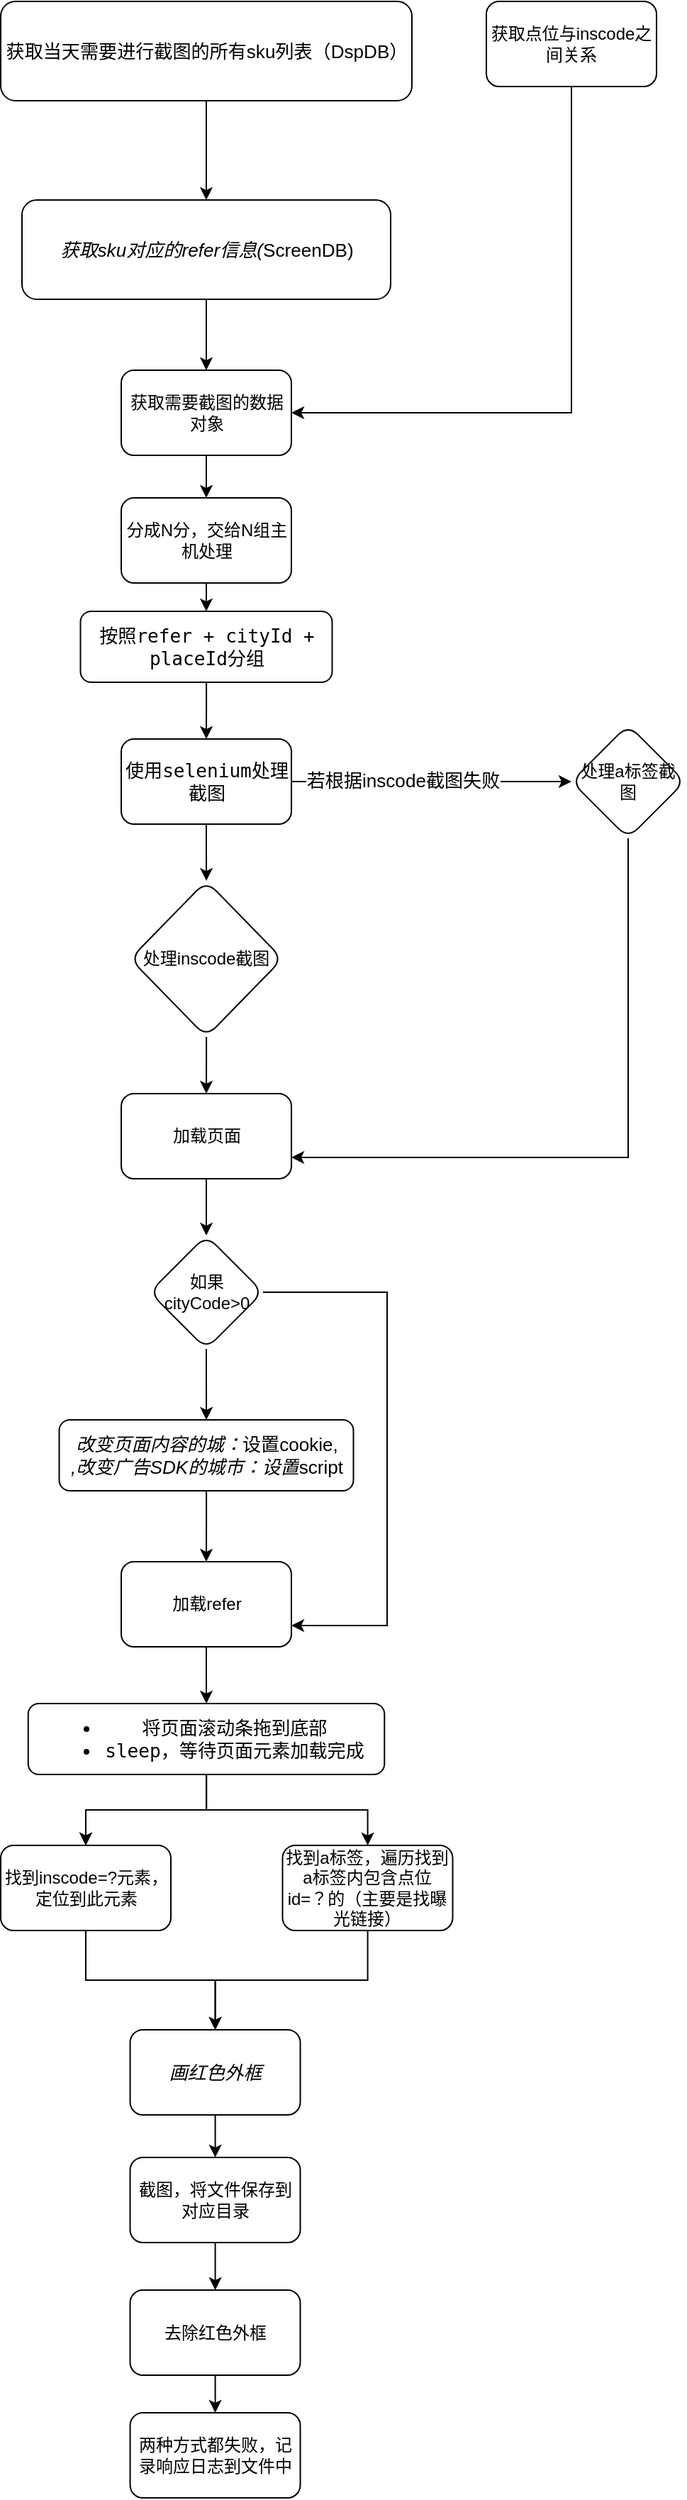 <mxfile version="20.0.2" type="github">
  <diagram id="MgfcIo1_WAvGvkfTkE-M" name="第 1 页">
    <mxGraphModel dx="893" dy="589" grid="1" gridSize="10" guides="1" tooltips="1" connect="1" arrows="1" fold="1" page="1" pageScale="1" pageWidth="827" pageHeight="1169" math="0" shadow="0">
      <root>
        <mxCell id="0" />
        <mxCell id="1" parent="0" />
        <mxCell id="_LBtkV0zMJIbg_IL796n-4" value="" style="edgeStyle=orthogonalEdgeStyle;rounded=0;orthogonalLoop=1;jettySize=auto;html=1;" edge="1" parent="1" source="_LBtkV0zMJIbg_IL796n-2" target="_LBtkV0zMJIbg_IL796n-3">
          <mxGeometry relative="1" as="geometry" />
        </mxCell>
        <mxCell id="_LBtkV0zMJIbg_IL796n-2" value="&lt;pre style=&quot;background-color: rgb(255, 255, 255); font-size: 9.8pt;&quot;&gt;&lt;font style=&quot;&quot; face=&quot;Helvetica&quot;&gt;获取当天需要进行截图的所有sku列表（DspDB）&lt;/font&gt;&lt;/pre&gt;" style="rounded=1;whiteSpace=wrap;html=1;" vertex="1" parent="1">
          <mxGeometry x="47.5" y="80" width="290" height="70" as="geometry" />
        </mxCell>
        <mxCell id="_LBtkV0zMJIbg_IL796n-7" value="" style="edgeStyle=orthogonalEdgeStyle;rounded=0;orthogonalLoop=1;jettySize=auto;html=1;" edge="1" parent="1" source="_LBtkV0zMJIbg_IL796n-3" target="_LBtkV0zMJIbg_IL796n-6">
          <mxGeometry relative="1" as="geometry" />
        </mxCell>
        <mxCell id="_LBtkV0zMJIbg_IL796n-3" value="&lt;pre style=&quot;background-color: rgb(255, 255, 255); font-size: 9.8pt;&quot;&gt;&lt;font style=&quot;&quot; face=&quot;Helvetica&quot;&gt;&lt;span style=&quot;font-style: italic;&quot;&gt;获取sku对应的refer信息(&lt;/span&gt;ScreenDB)&lt;/font&gt;&lt;/pre&gt;" style="whiteSpace=wrap;html=1;rounded=1;" vertex="1" parent="1">
          <mxGeometry x="62.5" y="220" width="260" height="70" as="geometry" />
        </mxCell>
        <mxCell id="_LBtkV0zMJIbg_IL796n-13" style="edgeStyle=orthogonalEdgeStyle;rounded=0;orthogonalLoop=1;jettySize=auto;html=1;entryX=1;entryY=0.5;entryDx=0;entryDy=0;" edge="1" parent="1" source="_LBtkV0zMJIbg_IL796n-5" target="_LBtkV0zMJIbg_IL796n-6">
          <mxGeometry relative="1" as="geometry">
            <Array as="points">
              <mxPoint x="450" y="370" />
            </Array>
          </mxGeometry>
        </mxCell>
        <mxCell id="_LBtkV0zMJIbg_IL796n-5" value="获取点位与inscode之间关系" style="rounded=1;whiteSpace=wrap;html=1;" vertex="1" parent="1">
          <mxGeometry x="390" y="80" width="120" height="60" as="geometry" />
        </mxCell>
        <mxCell id="_LBtkV0zMJIbg_IL796n-15" value="" style="edgeStyle=orthogonalEdgeStyle;rounded=0;orthogonalLoop=1;jettySize=auto;html=1;" edge="1" parent="1" source="_LBtkV0zMJIbg_IL796n-6" target="_LBtkV0zMJIbg_IL796n-14">
          <mxGeometry relative="1" as="geometry" />
        </mxCell>
        <mxCell id="_LBtkV0zMJIbg_IL796n-6" value="获取需要截图的数据对象" style="whiteSpace=wrap;html=1;rounded=1;" vertex="1" parent="1">
          <mxGeometry x="132.5" y="340" width="120" height="60" as="geometry" />
        </mxCell>
        <mxCell id="_LBtkV0zMJIbg_IL796n-17" value="" style="edgeStyle=orthogonalEdgeStyle;rounded=0;orthogonalLoop=1;jettySize=auto;html=1;fontFamily=Helvetica;fontColor=#000000;" edge="1" parent="1" source="_LBtkV0zMJIbg_IL796n-14" target="_LBtkV0zMJIbg_IL796n-16">
          <mxGeometry relative="1" as="geometry" />
        </mxCell>
        <mxCell id="_LBtkV0zMJIbg_IL796n-14" value="分成N分，交给N组主机处理" style="whiteSpace=wrap;html=1;rounded=1;" vertex="1" parent="1">
          <mxGeometry x="132.5" y="430" width="120" height="60" as="geometry" />
        </mxCell>
        <mxCell id="_LBtkV0zMJIbg_IL796n-46" value="" style="edgeStyle=orthogonalEdgeStyle;rounded=0;orthogonalLoop=1;jettySize=auto;html=1;fontFamily=Helvetica;fontSize=13.067;fontColor=#000000;" edge="1" parent="1" source="_LBtkV0zMJIbg_IL796n-16" target="_LBtkV0zMJIbg_IL796n-45">
          <mxGeometry relative="1" as="geometry" />
        </mxCell>
        <mxCell id="_LBtkV0zMJIbg_IL796n-16" value="&lt;font style=&quot;font-size: 13.067px;&quot;&gt;按照&lt;span style=&quot;font-family: &amp;quot;JetBrains Mono&amp;quot;, monospace;&quot;&gt;refer &lt;/span&gt;&lt;span style=&quot;background-color: rgb(255, 255, 255); font-family: &amp;quot;JetBrains Mono&amp;quot;, monospace;&quot;&gt;+ &lt;/span&gt;&lt;span style=&quot;font-family: &amp;quot;JetBrains Mono&amp;quot;, monospace;&quot;&gt;cityId &lt;/span&gt;&lt;span style=&quot;background-color: rgb(255, 255, 255); font-family: &amp;quot;JetBrains Mono&amp;quot;, monospace;&quot;&gt;+ &lt;/span&gt;&lt;span style=&quot;font-family: &amp;quot;JetBrains Mono&amp;quot;, monospace;&quot;&gt;placeId分组&lt;/span&gt;&lt;/font&gt;" style="whiteSpace=wrap;html=1;rounded=1;" vertex="1" parent="1">
          <mxGeometry x="103.75" y="510" width="177.5" height="50" as="geometry" />
        </mxCell>
        <mxCell id="_LBtkV0zMJIbg_IL796n-23" value="" style="edgeStyle=orthogonalEdgeStyle;rounded=0;orthogonalLoop=1;jettySize=auto;html=1;fontFamily=Helvetica;fontColor=#000000;exitX=0.5;exitY=1;exitDx=0;exitDy=0;" edge="1" parent="1" source="_LBtkV0zMJIbg_IL796n-20" target="_LBtkV0zMJIbg_IL796n-22">
          <mxGeometry relative="1" as="geometry">
            <mxPoint x="210" y="1020" as="sourcePoint" />
          </mxGeometry>
        </mxCell>
        <mxCell id="_LBtkV0zMJIbg_IL796n-63" style="edgeStyle=orthogonalEdgeStyle;rounded=0;orthogonalLoop=1;jettySize=auto;html=1;exitX=1;exitY=0.5;exitDx=0;exitDy=0;entryX=1;entryY=0.75;entryDx=0;entryDy=0;fontFamily=Helvetica;fontSize=13.067;fontColor=#000000;" edge="1" parent="1" source="_LBtkV0zMJIbg_IL796n-20" target="_LBtkV0zMJIbg_IL796n-24">
          <mxGeometry relative="1" as="geometry">
            <Array as="points">
              <mxPoint x="320" y="990" />
              <mxPoint x="320" y="1225" />
            </Array>
          </mxGeometry>
        </mxCell>
        <mxCell id="_LBtkV0zMJIbg_IL796n-20" value="如果cityCode&amp;gt;0" style="rhombus;whiteSpace=wrap;html=1;rounded=1;" vertex="1" parent="1">
          <mxGeometry x="152.5" y="950" width="80" height="80" as="geometry" />
        </mxCell>
        <mxCell id="_LBtkV0zMJIbg_IL796n-25" value="" style="edgeStyle=orthogonalEdgeStyle;rounded=0;orthogonalLoop=1;jettySize=auto;html=1;fontFamily=Helvetica;fontSize=13.067;fontColor=#000000;" edge="1" parent="1" source="_LBtkV0zMJIbg_IL796n-22" target="_LBtkV0zMJIbg_IL796n-24">
          <mxGeometry relative="1" as="geometry" />
        </mxCell>
        <mxCell id="_LBtkV0zMJIbg_IL796n-22" value="&lt;font style=&quot;font-size: 13.067px;&quot;&gt;&lt;span style=&quot;font-style: italic; background-color: rgb(255, 255, 255);&quot;&gt;改变页面内容的城：&lt;/span&gt;设置cookie,&lt;span style=&quot;font-style: italic; background-color: rgb(255, 255, 255);&quot;&gt;&lt;br&gt;,&lt;/span&gt;&lt;span style=&quot;font-style: italic; background-color: rgb(255, 255, 255);&quot;&gt;改变广告SDK的城市：设置&lt;/span&gt;&lt;span style=&quot;background-color: rgb(255, 255, 255);&quot;&gt;script&lt;/span&gt;&lt;/font&gt;" style="whiteSpace=wrap;html=1;rounded=1;strokeColor=#000000;" vertex="1" parent="1">
          <mxGeometry x="88.76" y="1080" width="207.5" height="50" as="geometry" />
        </mxCell>
        <mxCell id="_LBtkV0zMJIbg_IL796n-28" value="" style="edgeStyle=orthogonalEdgeStyle;rounded=0;orthogonalLoop=1;jettySize=auto;html=1;fontFamily=Helvetica;fontSize=13.067;fontColor=#000000;" edge="1" parent="1" source="_LBtkV0zMJIbg_IL796n-24" target="_LBtkV0zMJIbg_IL796n-27">
          <mxGeometry relative="1" as="geometry" />
        </mxCell>
        <mxCell id="_LBtkV0zMJIbg_IL796n-24" value="加载refer" style="whiteSpace=wrap;html=1;strokeColor=#000000;rounded=1;" vertex="1" parent="1">
          <mxGeometry x="132.5" y="1180" width="120" height="60" as="geometry" />
        </mxCell>
        <mxCell id="_LBtkV0zMJIbg_IL796n-30" value="" style="edgeStyle=orthogonalEdgeStyle;rounded=0;orthogonalLoop=1;jettySize=auto;html=1;fontFamily=Helvetica;fontSize=13.067;fontColor=#000000;" edge="1" parent="1" source="_LBtkV0zMJIbg_IL796n-27" target="_LBtkV0zMJIbg_IL796n-29">
          <mxGeometry relative="1" as="geometry" />
        </mxCell>
        <mxCell id="_LBtkV0zMJIbg_IL796n-64" value="" style="edgeStyle=orthogonalEdgeStyle;rounded=0;orthogonalLoop=1;jettySize=auto;html=1;fontFamily=Helvetica;fontSize=13.067;fontColor=#000000;" edge="1" parent="1" source="_LBtkV0zMJIbg_IL796n-27" target="_LBtkV0zMJIbg_IL796n-29">
          <mxGeometry relative="1" as="geometry" />
        </mxCell>
        <mxCell id="_LBtkV0zMJIbg_IL796n-66" value="" style="edgeStyle=orthogonalEdgeStyle;rounded=0;orthogonalLoop=1;jettySize=auto;html=1;fontFamily=Helvetica;fontSize=13.067;fontColor=#000000;" edge="1" parent="1" source="_LBtkV0zMJIbg_IL796n-27" target="_LBtkV0zMJIbg_IL796n-65">
          <mxGeometry relative="1" as="geometry" />
        </mxCell>
        <mxCell id="_LBtkV0zMJIbg_IL796n-27" value="&lt;pre style=&quot;background-color: rgb(255, 255, 255); font-size: 9.8pt;&quot;&gt;&lt;ul&gt;&lt;li&gt;将页面滚动条拖到底部&lt;/li&gt;&lt;li&gt;sleep，等待页面元素加载完成&lt;/li&gt;&lt;/ul&gt;&lt;/pre&gt;" style="whiteSpace=wrap;html=1;strokeColor=#000000;rounded=1;align=center;" vertex="1" parent="1">
          <mxGeometry x="66.89" y="1280" width="251.25" height="50" as="geometry" />
        </mxCell>
        <mxCell id="_LBtkV0zMJIbg_IL796n-32" value="" style="edgeStyle=orthogonalEdgeStyle;rounded=0;orthogonalLoop=1;jettySize=auto;html=1;fontFamily=Helvetica;fontSize=13.067;fontColor=#000000;" edge="1" parent="1" source="_LBtkV0zMJIbg_IL796n-29" target="_LBtkV0zMJIbg_IL796n-31">
          <mxGeometry relative="1" as="geometry" />
        </mxCell>
        <mxCell id="_LBtkV0zMJIbg_IL796n-29" value="找到inscode=?元素，定位到此元素" style="whiteSpace=wrap;html=1;strokeColor=#000000;rounded=1;" vertex="1" parent="1">
          <mxGeometry x="47.505" y="1380" width="120" height="60" as="geometry" />
        </mxCell>
        <mxCell id="_LBtkV0zMJIbg_IL796n-34" value="" style="edgeStyle=orthogonalEdgeStyle;rounded=0;orthogonalLoop=1;jettySize=auto;html=1;fontFamily=Helvetica;fontSize=13.067;fontColor=#000000;" edge="1" parent="1" source="_LBtkV0zMJIbg_IL796n-31" target="_LBtkV0zMJIbg_IL796n-33">
          <mxGeometry relative="1" as="geometry" />
        </mxCell>
        <mxCell id="_LBtkV0zMJIbg_IL796n-31" value="&lt;pre style=&quot;background-color: rgb(255, 255, 255); font-family: &amp;quot;JetBrains Mono&amp;quot;, monospace; font-size: 9.8pt;&quot;&gt;&lt;span style=&quot;font-style: italic;&quot;&gt;画红色外框&lt;/span&gt;&lt;/pre&gt;" style="whiteSpace=wrap;html=1;strokeColor=#000000;rounded=1;" vertex="1" parent="1">
          <mxGeometry x="138.775" y="1510" width="120" height="60" as="geometry" />
        </mxCell>
        <mxCell id="_LBtkV0zMJIbg_IL796n-36" value="" style="edgeStyle=orthogonalEdgeStyle;rounded=0;orthogonalLoop=1;jettySize=auto;html=1;fontFamily=Helvetica;fontSize=13.067;fontColor=#000000;" edge="1" parent="1" source="_LBtkV0zMJIbg_IL796n-33" target="_LBtkV0zMJIbg_IL796n-35">
          <mxGeometry relative="1" as="geometry" />
        </mxCell>
        <mxCell id="_LBtkV0zMJIbg_IL796n-33" value="截图，将文件保存到对应目录" style="whiteSpace=wrap;html=1;strokeColor=#000000;rounded=1;" vertex="1" parent="1">
          <mxGeometry x="138.765" y="1600" width="120" height="60" as="geometry" />
        </mxCell>
        <mxCell id="_LBtkV0zMJIbg_IL796n-69" value="" style="edgeStyle=orthogonalEdgeStyle;rounded=0;orthogonalLoop=1;jettySize=auto;html=1;fontFamily=Helvetica;fontSize=13.067;fontColor=#000000;" edge="1" parent="1" source="_LBtkV0zMJIbg_IL796n-35" target="_LBtkV0zMJIbg_IL796n-68">
          <mxGeometry relative="1" as="geometry" />
        </mxCell>
        <mxCell id="_LBtkV0zMJIbg_IL796n-35" value="去除红色外框" style="whiteSpace=wrap;html=1;strokeColor=#000000;rounded=1;" vertex="1" parent="1">
          <mxGeometry x="138.765" y="1693.5" width="120" height="60" as="geometry" />
        </mxCell>
        <mxCell id="_LBtkV0zMJIbg_IL796n-51" value="" style="edgeStyle=orthogonalEdgeStyle;rounded=0;orthogonalLoop=1;jettySize=auto;html=1;fontFamily=Helvetica;fontSize=13.067;fontColor=#000000;" edge="1" parent="1" source="_LBtkV0zMJIbg_IL796n-45" target="_LBtkV0zMJIbg_IL796n-50">
          <mxGeometry relative="1" as="geometry" />
        </mxCell>
        <mxCell id="_LBtkV0zMJIbg_IL796n-54" value="" style="edgeStyle=orthogonalEdgeStyle;rounded=0;orthogonalLoop=1;jettySize=auto;html=1;fontFamily=Helvetica;fontSize=13.067;fontColor=#000000;" edge="1" parent="1" source="_LBtkV0zMJIbg_IL796n-45" target="_LBtkV0zMJIbg_IL796n-53">
          <mxGeometry relative="1" as="geometry" />
        </mxCell>
        <mxCell id="_LBtkV0zMJIbg_IL796n-55" value="若根据inscode截图失败" style="edgeLabel;html=1;align=center;verticalAlign=middle;resizable=0;points=[];fontSize=13.067;fontFamily=Helvetica;fontColor=#000000;" vertex="1" connectable="0" parent="_LBtkV0zMJIbg_IL796n-54">
          <mxGeometry x="-0.203" y="2" relative="1" as="geometry">
            <mxPoint y="1" as="offset" />
          </mxGeometry>
        </mxCell>
        <mxCell id="_LBtkV0zMJIbg_IL796n-45" value="&lt;span style=&quot;font-size: 13.067px; font-family: &amp;quot;JetBrains Mono&amp;quot;, monospace;&quot;&gt;使用&lt;/span&gt;&lt;span style=&quot;font-size: 13.067px; background-color: rgb(255, 255, 255); font-family: &amp;quot;JetBrains Mono&amp;quot;, monospace;&quot;&gt;selenium&lt;/span&gt;&lt;span style=&quot;font-size: 13.067px; background-color: initial; font-family: &amp;quot;JetBrains Mono&amp;quot;, monospace;&quot;&gt;处理截图&lt;/span&gt;" style="whiteSpace=wrap;html=1;rounded=1;" vertex="1" parent="1">
          <mxGeometry x="132.51" y="600" width="120" height="60" as="geometry" />
        </mxCell>
        <mxCell id="_LBtkV0zMJIbg_IL796n-60" value="" style="edgeStyle=orthogonalEdgeStyle;rounded=0;orthogonalLoop=1;jettySize=auto;html=1;fontFamily=Helvetica;fontSize=13.067;fontColor=#000000;" edge="1" parent="1" source="_LBtkV0zMJIbg_IL796n-50" target="_LBtkV0zMJIbg_IL796n-59">
          <mxGeometry relative="1" as="geometry" />
        </mxCell>
        <mxCell id="_LBtkV0zMJIbg_IL796n-50" value="处理inscode截图" style="rhombus;whiteSpace=wrap;html=1;rounded=1;" vertex="1" parent="1">
          <mxGeometry x="138.77" y="700" width="107.49" height="110" as="geometry" />
        </mxCell>
        <mxCell id="_LBtkV0zMJIbg_IL796n-61" style="edgeStyle=orthogonalEdgeStyle;rounded=0;orthogonalLoop=1;jettySize=auto;html=1;entryX=1;entryY=0.75;entryDx=0;entryDy=0;fontFamily=Helvetica;fontSize=13.067;fontColor=#000000;" edge="1" parent="1" source="_LBtkV0zMJIbg_IL796n-53" target="_LBtkV0zMJIbg_IL796n-59">
          <mxGeometry relative="1" as="geometry">
            <Array as="points">
              <mxPoint x="490" y="895" />
            </Array>
          </mxGeometry>
        </mxCell>
        <mxCell id="_LBtkV0zMJIbg_IL796n-53" value="处理a标签截图" style="rhombus;whiteSpace=wrap;html=1;rounded=1;" vertex="1" parent="1">
          <mxGeometry x="450" y="590" width="80" height="80" as="geometry" />
        </mxCell>
        <mxCell id="_LBtkV0zMJIbg_IL796n-62" style="edgeStyle=orthogonalEdgeStyle;rounded=0;orthogonalLoop=1;jettySize=auto;html=1;exitX=0.5;exitY=1;exitDx=0;exitDy=0;fontFamily=Helvetica;fontSize=13.067;fontColor=#000000;" edge="1" parent="1" source="_LBtkV0zMJIbg_IL796n-59" target="_LBtkV0zMJIbg_IL796n-20">
          <mxGeometry relative="1" as="geometry" />
        </mxCell>
        <mxCell id="_LBtkV0zMJIbg_IL796n-59" value="加载页面" style="whiteSpace=wrap;html=1;rounded=1;" vertex="1" parent="1">
          <mxGeometry x="132.515" y="850" width="120" height="60" as="geometry" />
        </mxCell>
        <mxCell id="_LBtkV0zMJIbg_IL796n-67" style="edgeStyle=orthogonalEdgeStyle;rounded=0;orthogonalLoop=1;jettySize=auto;html=1;entryX=0.5;entryY=0;entryDx=0;entryDy=0;fontFamily=Helvetica;fontSize=13.067;fontColor=#000000;" edge="1" parent="1" source="_LBtkV0zMJIbg_IL796n-65" target="_LBtkV0zMJIbg_IL796n-31">
          <mxGeometry relative="1" as="geometry" />
        </mxCell>
        <mxCell id="_LBtkV0zMJIbg_IL796n-65" value="找到a标签，遍历找到a标签内包含点位id=？的（主要是找曝光链接）" style="whiteSpace=wrap;html=1;strokeColor=#000000;rounded=1;" vertex="1" parent="1">
          <mxGeometry x="246.255" y="1380" width="120" height="60" as="geometry" />
        </mxCell>
        <mxCell id="_LBtkV0zMJIbg_IL796n-68" value="两种方式都失败，记录响应日志到文件中" style="whiteSpace=wrap;html=1;strokeColor=#000000;rounded=1;" vertex="1" parent="1">
          <mxGeometry x="138.775" y="1780" width="120" height="60" as="geometry" />
        </mxCell>
      </root>
    </mxGraphModel>
  </diagram>
</mxfile>
